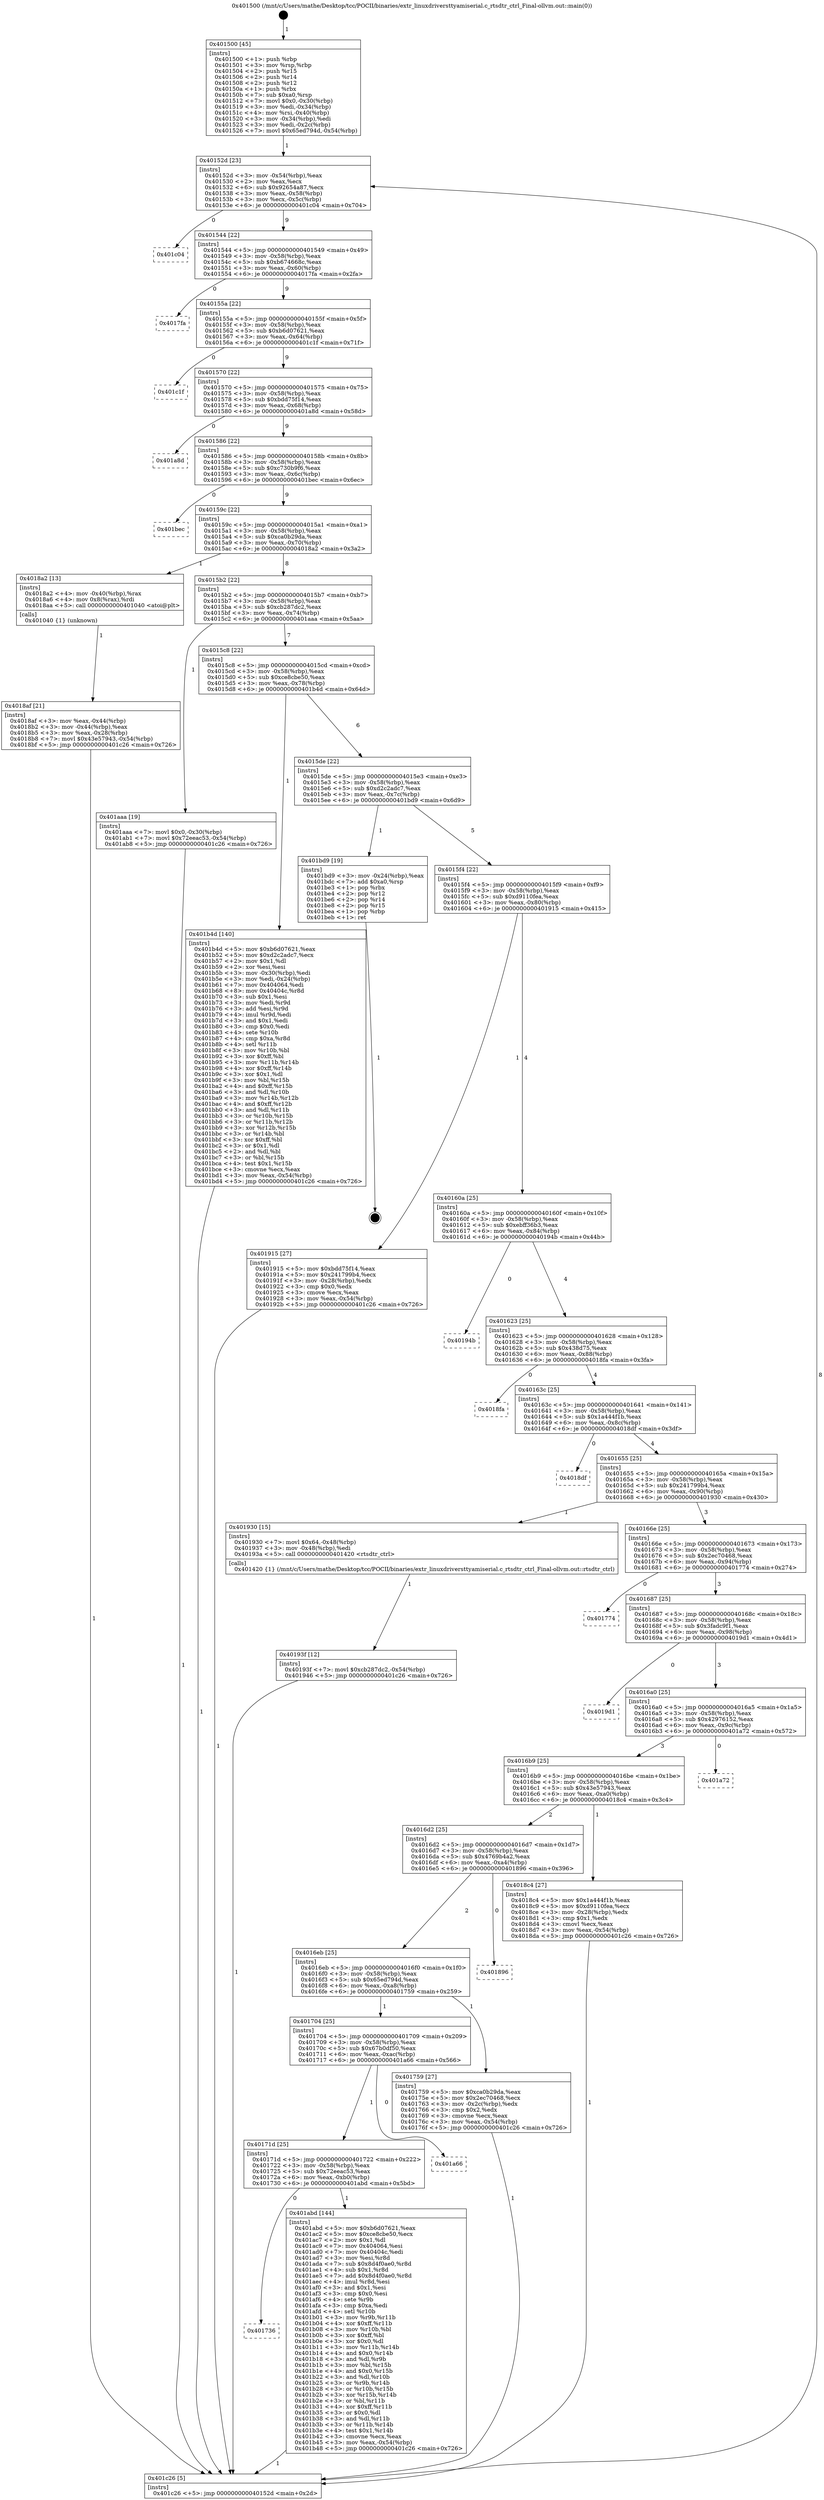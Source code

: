 digraph "0x401500" {
  label = "0x401500 (/mnt/c/Users/mathe/Desktop/tcc/POCII/binaries/extr_linuxdriversttyamiserial.c_rtsdtr_ctrl_Final-ollvm.out::main(0))"
  labelloc = "t"
  node[shape=record]

  Entry [label="",width=0.3,height=0.3,shape=circle,fillcolor=black,style=filled]
  "0x40152d" [label="{
     0x40152d [23]\l
     | [instrs]\l
     &nbsp;&nbsp;0x40152d \<+3\>: mov -0x54(%rbp),%eax\l
     &nbsp;&nbsp;0x401530 \<+2\>: mov %eax,%ecx\l
     &nbsp;&nbsp;0x401532 \<+6\>: sub $0x92654a87,%ecx\l
     &nbsp;&nbsp;0x401538 \<+3\>: mov %eax,-0x58(%rbp)\l
     &nbsp;&nbsp;0x40153b \<+3\>: mov %ecx,-0x5c(%rbp)\l
     &nbsp;&nbsp;0x40153e \<+6\>: je 0000000000401c04 \<main+0x704\>\l
  }"]
  "0x401c04" [label="{
     0x401c04\l
  }", style=dashed]
  "0x401544" [label="{
     0x401544 [22]\l
     | [instrs]\l
     &nbsp;&nbsp;0x401544 \<+5\>: jmp 0000000000401549 \<main+0x49\>\l
     &nbsp;&nbsp;0x401549 \<+3\>: mov -0x58(%rbp),%eax\l
     &nbsp;&nbsp;0x40154c \<+5\>: sub $0xb674668c,%eax\l
     &nbsp;&nbsp;0x401551 \<+3\>: mov %eax,-0x60(%rbp)\l
     &nbsp;&nbsp;0x401554 \<+6\>: je 00000000004017fa \<main+0x2fa\>\l
  }"]
  Exit [label="",width=0.3,height=0.3,shape=circle,fillcolor=black,style=filled,peripheries=2]
  "0x4017fa" [label="{
     0x4017fa\l
  }", style=dashed]
  "0x40155a" [label="{
     0x40155a [22]\l
     | [instrs]\l
     &nbsp;&nbsp;0x40155a \<+5\>: jmp 000000000040155f \<main+0x5f\>\l
     &nbsp;&nbsp;0x40155f \<+3\>: mov -0x58(%rbp),%eax\l
     &nbsp;&nbsp;0x401562 \<+5\>: sub $0xb6d07621,%eax\l
     &nbsp;&nbsp;0x401567 \<+3\>: mov %eax,-0x64(%rbp)\l
     &nbsp;&nbsp;0x40156a \<+6\>: je 0000000000401c1f \<main+0x71f\>\l
  }"]
  "0x401736" [label="{
     0x401736\l
  }", style=dashed]
  "0x401c1f" [label="{
     0x401c1f\l
  }", style=dashed]
  "0x401570" [label="{
     0x401570 [22]\l
     | [instrs]\l
     &nbsp;&nbsp;0x401570 \<+5\>: jmp 0000000000401575 \<main+0x75\>\l
     &nbsp;&nbsp;0x401575 \<+3\>: mov -0x58(%rbp),%eax\l
     &nbsp;&nbsp;0x401578 \<+5\>: sub $0xbdd75f14,%eax\l
     &nbsp;&nbsp;0x40157d \<+3\>: mov %eax,-0x68(%rbp)\l
     &nbsp;&nbsp;0x401580 \<+6\>: je 0000000000401a8d \<main+0x58d\>\l
  }"]
  "0x401abd" [label="{
     0x401abd [144]\l
     | [instrs]\l
     &nbsp;&nbsp;0x401abd \<+5\>: mov $0xb6d07621,%eax\l
     &nbsp;&nbsp;0x401ac2 \<+5\>: mov $0xce8cbe50,%ecx\l
     &nbsp;&nbsp;0x401ac7 \<+2\>: mov $0x1,%dl\l
     &nbsp;&nbsp;0x401ac9 \<+7\>: mov 0x404064,%esi\l
     &nbsp;&nbsp;0x401ad0 \<+7\>: mov 0x40404c,%edi\l
     &nbsp;&nbsp;0x401ad7 \<+3\>: mov %esi,%r8d\l
     &nbsp;&nbsp;0x401ada \<+7\>: sub $0x8d4f0ae0,%r8d\l
     &nbsp;&nbsp;0x401ae1 \<+4\>: sub $0x1,%r8d\l
     &nbsp;&nbsp;0x401ae5 \<+7\>: add $0x8d4f0ae0,%r8d\l
     &nbsp;&nbsp;0x401aec \<+4\>: imul %r8d,%esi\l
     &nbsp;&nbsp;0x401af0 \<+3\>: and $0x1,%esi\l
     &nbsp;&nbsp;0x401af3 \<+3\>: cmp $0x0,%esi\l
     &nbsp;&nbsp;0x401af6 \<+4\>: sete %r9b\l
     &nbsp;&nbsp;0x401afa \<+3\>: cmp $0xa,%edi\l
     &nbsp;&nbsp;0x401afd \<+4\>: setl %r10b\l
     &nbsp;&nbsp;0x401b01 \<+3\>: mov %r9b,%r11b\l
     &nbsp;&nbsp;0x401b04 \<+4\>: xor $0xff,%r11b\l
     &nbsp;&nbsp;0x401b08 \<+3\>: mov %r10b,%bl\l
     &nbsp;&nbsp;0x401b0b \<+3\>: xor $0xff,%bl\l
     &nbsp;&nbsp;0x401b0e \<+3\>: xor $0x0,%dl\l
     &nbsp;&nbsp;0x401b11 \<+3\>: mov %r11b,%r14b\l
     &nbsp;&nbsp;0x401b14 \<+4\>: and $0x0,%r14b\l
     &nbsp;&nbsp;0x401b18 \<+3\>: and %dl,%r9b\l
     &nbsp;&nbsp;0x401b1b \<+3\>: mov %bl,%r15b\l
     &nbsp;&nbsp;0x401b1e \<+4\>: and $0x0,%r15b\l
     &nbsp;&nbsp;0x401b22 \<+3\>: and %dl,%r10b\l
     &nbsp;&nbsp;0x401b25 \<+3\>: or %r9b,%r14b\l
     &nbsp;&nbsp;0x401b28 \<+3\>: or %r10b,%r15b\l
     &nbsp;&nbsp;0x401b2b \<+3\>: xor %r15b,%r14b\l
     &nbsp;&nbsp;0x401b2e \<+3\>: or %bl,%r11b\l
     &nbsp;&nbsp;0x401b31 \<+4\>: xor $0xff,%r11b\l
     &nbsp;&nbsp;0x401b35 \<+3\>: or $0x0,%dl\l
     &nbsp;&nbsp;0x401b38 \<+3\>: and %dl,%r11b\l
     &nbsp;&nbsp;0x401b3b \<+3\>: or %r11b,%r14b\l
     &nbsp;&nbsp;0x401b3e \<+4\>: test $0x1,%r14b\l
     &nbsp;&nbsp;0x401b42 \<+3\>: cmovne %ecx,%eax\l
     &nbsp;&nbsp;0x401b45 \<+3\>: mov %eax,-0x54(%rbp)\l
     &nbsp;&nbsp;0x401b48 \<+5\>: jmp 0000000000401c26 \<main+0x726\>\l
  }"]
  "0x401a8d" [label="{
     0x401a8d\l
  }", style=dashed]
  "0x401586" [label="{
     0x401586 [22]\l
     | [instrs]\l
     &nbsp;&nbsp;0x401586 \<+5\>: jmp 000000000040158b \<main+0x8b\>\l
     &nbsp;&nbsp;0x40158b \<+3\>: mov -0x58(%rbp),%eax\l
     &nbsp;&nbsp;0x40158e \<+5\>: sub $0xc730b9f6,%eax\l
     &nbsp;&nbsp;0x401593 \<+3\>: mov %eax,-0x6c(%rbp)\l
     &nbsp;&nbsp;0x401596 \<+6\>: je 0000000000401bec \<main+0x6ec\>\l
  }"]
  "0x40171d" [label="{
     0x40171d [25]\l
     | [instrs]\l
     &nbsp;&nbsp;0x40171d \<+5\>: jmp 0000000000401722 \<main+0x222\>\l
     &nbsp;&nbsp;0x401722 \<+3\>: mov -0x58(%rbp),%eax\l
     &nbsp;&nbsp;0x401725 \<+5\>: sub $0x72eeac53,%eax\l
     &nbsp;&nbsp;0x40172a \<+6\>: mov %eax,-0xb0(%rbp)\l
     &nbsp;&nbsp;0x401730 \<+6\>: je 0000000000401abd \<main+0x5bd\>\l
  }"]
  "0x401bec" [label="{
     0x401bec\l
  }", style=dashed]
  "0x40159c" [label="{
     0x40159c [22]\l
     | [instrs]\l
     &nbsp;&nbsp;0x40159c \<+5\>: jmp 00000000004015a1 \<main+0xa1\>\l
     &nbsp;&nbsp;0x4015a1 \<+3\>: mov -0x58(%rbp),%eax\l
     &nbsp;&nbsp;0x4015a4 \<+5\>: sub $0xca0b29da,%eax\l
     &nbsp;&nbsp;0x4015a9 \<+3\>: mov %eax,-0x70(%rbp)\l
     &nbsp;&nbsp;0x4015ac \<+6\>: je 00000000004018a2 \<main+0x3a2\>\l
  }"]
  "0x401a66" [label="{
     0x401a66\l
  }", style=dashed]
  "0x4018a2" [label="{
     0x4018a2 [13]\l
     | [instrs]\l
     &nbsp;&nbsp;0x4018a2 \<+4\>: mov -0x40(%rbp),%rax\l
     &nbsp;&nbsp;0x4018a6 \<+4\>: mov 0x8(%rax),%rdi\l
     &nbsp;&nbsp;0x4018aa \<+5\>: call 0000000000401040 \<atoi@plt\>\l
     | [calls]\l
     &nbsp;&nbsp;0x401040 \{1\} (unknown)\l
  }"]
  "0x4015b2" [label="{
     0x4015b2 [22]\l
     | [instrs]\l
     &nbsp;&nbsp;0x4015b2 \<+5\>: jmp 00000000004015b7 \<main+0xb7\>\l
     &nbsp;&nbsp;0x4015b7 \<+3\>: mov -0x58(%rbp),%eax\l
     &nbsp;&nbsp;0x4015ba \<+5\>: sub $0xcb287dc2,%eax\l
     &nbsp;&nbsp;0x4015bf \<+3\>: mov %eax,-0x74(%rbp)\l
     &nbsp;&nbsp;0x4015c2 \<+6\>: je 0000000000401aaa \<main+0x5aa\>\l
  }"]
  "0x40193f" [label="{
     0x40193f [12]\l
     | [instrs]\l
     &nbsp;&nbsp;0x40193f \<+7\>: movl $0xcb287dc2,-0x54(%rbp)\l
     &nbsp;&nbsp;0x401946 \<+5\>: jmp 0000000000401c26 \<main+0x726\>\l
  }"]
  "0x401aaa" [label="{
     0x401aaa [19]\l
     | [instrs]\l
     &nbsp;&nbsp;0x401aaa \<+7\>: movl $0x0,-0x30(%rbp)\l
     &nbsp;&nbsp;0x401ab1 \<+7\>: movl $0x72eeac53,-0x54(%rbp)\l
     &nbsp;&nbsp;0x401ab8 \<+5\>: jmp 0000000000401c26 \<main+0x726\>\l
  }"]
  "0x4015c8" [label="{
     0x4015c8 [22]\l
     | [instrs]\l
     &nbsp;&nbsp;0x4015c8 \<+5\>: jmp 00000000004015cd \<main+0xcd\>\l
     &nbsp;&nbsp;0x4015cd \<+3\>: mov -0x58(%rbp),%eax\l
     &nbsp;&nbsp;0x4015d0 \<+5\>: sub $0xce8cbe50,%eax\l
     &nbsp;&nbsp;0x4015d5 \<+3\>: mov %eax,-0x78(%rbp)\l
     &nbsp;&nbsp;0x4015d8 \<+6\>: je 0000000000401b4d \<main+0x64d\>\l
  }"]
  "0x4018af" [label="{
     0x4018af [21]\l
     | [instrs]\l
     &nbsp;&nbsp;0x4018af \<+3\>: mov %eax,-0x44(%rbp)\l
     &nbsp;&nbsp;0x4018b2 \<+3\>: mov -0x44(%rbp),%eax\l
     &nbsp;&nbsp;0x4018b5 \<+3\>: mov %eax,-0x28(%rbp)\l
     &nbsp;&nbsp;0x4018b8 \<+7\>: movl $0x43e57943,-0x54(%rbp)\l
     &nbsp;&nbsp;0x4018bf \<+5\>: jmp 0000000000401c26 \<main+0x726\>\l
  }"]
  "0x401b4d" [label="{
     0x401b4d [140]\l
     | [instrs]\l
     &nbsp;&nbsp;0x401b4d \<+5\>: mov $0xb6d07621,%eax\l
     &nbsp;&nbsp;0x401b52 \<+5\>: mov $0xd2c2adc7,%ecx\l
     &nbsp;&nbsp;0x401b57 \<+2\>: mov $0x1,%dl\l
     &nbsp;&nbsp;0x401b59 \<+2\>: xor %esi,%esi\l
     &nbsp;&nbsp;0x401b5b \<+3\>: mov -0x30(%rbp),%edi\l
     &nbsp;&nbsp;0x401b5e \<+3\>: mov %edi,-0x24(%rbp)\l
     &nbsp;&nbsp;0x401b61 \<+7\>: mov 0x404064,%edi\l
     &nbsp;&nbsp;0x401b68 \<+8\>: mov 0x40404c,%r8d\l
     &nbsp;&nbsp;0x401b70 \<+3\>: sub $0x1,%esi\l
     &nbsp;&nbsp;0x401b73 \<+3\>: mov %edi,%r9d\l
     &nbsp;&nbsp;0x401b76 \<+3\>: add %esi,%r9d\l
     &nbsp;&nbsp;0x401b79 \<+4\>: imul %r9d,%edi\l
     &nbsp;&nbsp;0x401b7d \<+3\>: and $0x1,%edi\l
     &nbsp;&nbsp;0x401b80 \<+3\>: cmp $0x0,%edi\l
     &nbsp;&nbsp;0x401b83 \<+4\>: sete %r10b\l
     &nbsp;&nbsp;0x401b87 \<+4\>: cmp $0xa,%r8d\l
     &nbsp;&nbsp;0x401b8b \<+4\>: setl %r11b\l
     &nbsp;&nbsp;0x401b8f \<+3\>: mov %r10b,%bl\l
     &nbsp;&nbsp;0x401b92 \<+3\>: xor $0xff,%bl\l
     &nbsp;&nbsp;0x401b95 \<+3\>: mov %r11b,%r14b\l
     &nbsp;&nbsp;0x401b98 \<+4\>: xor $0xff,%r14b\l
     &nbsp;&nbsp;0x401b9c \<+3\>: xor $0x1,%dl\l
     &nbsp;&nbsp;0x401b9f \<+3\>: mov %bl,%r15b\l
     &nbsp;&nbsp;0x401ba2 \<+4\>: and $0xff,%r15b\l
     &nbsp;&nbsp;0x401ba6 \<+3\>: and %dl,%r10b\l
     &nbsp;&nbsp;0x401ba9 \<+3\>: mov %r14b,%r12b\l
     &nbsp;&nbsp;0x401bac \<+4\>: and $0xff,%r12b\l
     &nbsp;&nbsp;0x401bb0 \<+3\>: and %dl,%r11b\l
     &nbsp;&nbsp;0x401bb3 \<+3\>: or %r10b,%r15b\l
     &nbsp;&nbsp;0x401bb6 \<+3\>: or %r11b,%r12b\l
     &nbsp;&nbsp;0x401bb9 \<+3\>: xor %r12b,%r15b\l
     &nbsp;&nbsp;0x401bbc \<+3\>: or %r14b,%bl\l
     &nbsp;&nbsp;0x401bbf \<+3\>: xor $0xff,%bl\l
     &nbsp;&nbsp;0x401bc2 \<+3\>: or $0x1,%dl\l
     &nbsp;&nbsp;0x401bc5 \<+2\>: and %dl,%bl\l
     &nbsp;&nbsp;0x401bc7 \<+3\>: or %bl,%r15b\l
     &nbsp;&nbsp;0x401bca \<+4\>: test $0x1,%r15b\l
     &nbsp;&nbsp;0x401bce \<+3\>: cmovne %ecx,%eax\l
     &nbsp;&nbsp;0x401bd1 \<+3\>: mov %eax,-0x54(%rbp)\l
     &nbsp;&nbsp;0x401bd4 \<+5\>: jmp 0000000000401c26 \<main+0x726\>\l
  }"]
  "0x4015de" [label="{
     0x4015de [22]\l
     | [instrs]\l
     &nbsp;&nbsp;0x4015de \<+5\>: jmp 00000000004015e3 \<main+0xe3\>\l
     &nbsp;&nbsp;0x4015e3 \<+3\>: mov -0x58(%rbp),%eax\l
     &nbsp;&nbsp;0x4015e6 \<+5\>: sub $0xd2c2adc7,%eax\l
     &nbsp;&nbsp;0x4015eb \<+3\>: mov %eax,-0x7c(%rbp)\l
     &nbsp;&nbsp;0x4015ee \<+6\>: je 0000000000401bd9 \<main+0x6d9\>\l
  }"]
  "0x401500" [label="{
     0x401500 [45]\l
     | [instrs]\l
     &nbsp;&nbsp;0x401500 \<+1\>: push %rbp\l
     &nbsp;&nbsp;0x401501 \<+3\>: mov %rsp,%rbp\l
     &nbsp;&nbsp;0x401504 \<+2\>: push %r15\l
     &nbsp;&nbsp;0x401506 \<+2\>: push %r14\l
     &nbsp;&nbsp;0x401508 \<+2\>: push %r12\l
     &nbsp;&nbsp;0x40150a \<+1\>: push %rbx\l
     &nbsp;&nbsp;0x40150b \<+7\>: sub $0xa0,%rsp\l
     &nbsp;&nbsp;0x401512 \<+7\>: movl $0x0,-0x30(%rbp)\l
     &nbsp;&nbsp;0x401519 \<+3\>: mov %edi,-0x34(%rbp)\l
     &nbsp;&nbsp;0x40151c \<+4\>: mov %rsi,-0x40(%rbp)\l
     &nbsp;&nbsp;0x401520 \<+3\>: mov -0x34(%rbp),%edi\l
     &nbsp;&nbsp;0x401523 \<+3\>: mov %edi,-0x2c(%rbp)\l
     &nbsp;&nbsp;0x401526 \<+7\>: movl $0x65ed794d,-0x54(%rbp)\l
  }"]
  "0x401bd9" [label="{
     0x401bd9 [19]\l
     | [instrs]\l
     &nbsp;&nbsp;0x401bd9 \<+3\>: mov -0x24(%rbp),%eax\l
     &nbsp;&nbsp;0x401bdc \<+7\>: add $0xa0,%rsp\l
     &nbsp;&nbsp;0x401be3 \<+1\>: pop %rbx\l
     &nbsp;&nbsp;0x401be4 \<+2\>: pop %r12\l
     &nbsp;&nbsp;0x401be6 \<+2\>: pop %r14\l
     &nbsp;&nbsp;0x401be8 \<+2\>: pop %r15\l
     &nbsp;&nbsp;0x401bea \<+1\>: pop %rbp\l
     &nbsp;&nbsp;0x401beb \<+1\>: ret\l
  }"]
  "0x4015f4" [label="{
     0x4015f4 [22]\l
     | [instrs]\l
     &nbsp;&nbsp;0x4015f4 \<+5\>: jmp 00000000004015f9 \<main+0xf9\>\l
     &nbsp;&nbsp;0x4015f9 \<+3\>: mov -0x58(%rbp),%eax\l
     &nbsp;&nbsp;0x4015fc \<+5\>: sub $0xd9110fea,%eax\l
     &nbsp;&nbsp;0x401601 \<+3\>: mov %eax,-0x80(%rbp)\l
     &nbsp;&nbsp;0x401604 \<+6\>: je 0000000000401915 \<main+0x415\>\l
  }"]
  "0x401c26" [label="{
     0x401c26 [5]\l
     | [instrs]\l
     &nbsp;&nbsp;0x401c26 \<+5\>: jmp 000000000040152d \<main+0x2d\>\l
  }"]
  "0x401915" [label="{
     0x401915 [27]\l
     | [instrs]\l
     &nbsp;&nbsp;0x401915 \<+5\>: mov $0xbdd75f14,%eax\l
     &nbsp;&nbsp;0x40191a \<+5\>: mov $0x241799b4,%ecx\l
     &nbsp;&nbsp;0x40191f \<+3\>: mov -0x28(%rbp),%edx\l
     &nbsp;&nbsp;0x401922 \<+3\>: cmp $0x0,%edx\l
     &nbsp;&nbsp;0x401925 \<+3\>: cmove %ecx,%eax\l
     &nbsp;&nbsp;0x401928 \<+3\>: mov %eax,-0x54(%rbp)\l
     &nbsp;&nbsp;0x40192b \<+5\>: jmp 0000000000401c26 \<main+0x726\>\l
  }"]
  "0x40160a" [label="{
     0x40160a [25]\l
     | [instrs]\l
     &nbsp;&nbsp;0x40160a \<+5\>: jmp 000000000040160f \<main+0x10f\>\l
     &nbsp;&nbsp;0x40160f \<+3\>: mov -0x58(%rbp),%eax\l
     &nbsp;&nbsp;0x401612 \<+5\>: sub $0xebff36b3,%eax\l
     &nbsp;&nbsp;0x401617 \<+6\>: mov %eax,-0x84(%rbp)\l
     &nbsp;&nbsp;0x40161d \<+6\>: je 000000000040194b \<main+0x44b\>\l
  }"]
  "0x401704" [label="{
     0x401704 [25]\l
     | [instrs]\l
     &nbsp;&nbsp;0x401704 \<+5\>: jmp 0000000000401709 \<main+0x209\>\l
     &nbsp;&nbsp;0x401709 \<+3\>: mov -0x58(%rbp),%eax\l
     &nbsp;&nbsp;0x40170c \<+5\>: sub $0x67b0df50,%eax\l
     &nbsp;&nbsp;0x401711 \<+6\>: mov %eax,-0xac(%rbp)\l
     &nbsp;&nbsp;0x401717 \<+6\>: je 0000000000401a66 \<main+0x566\>\l
  }"]
  "0x40194b" [label="{
     0x40194b\l
  }", style=dashed]
  "0x401623" [label="{
     0x401623 [25]\l
     | [instrs]\l
     &nbsp;&nbsp;0x401623 \<+5\>: jmp 0000000000401628 \<main+0x128\>\l
     &nbsp;&nbsp;0x401628 \<+3\>: mov -0x58(%rbp),%eax\l
     &nbsp;&nbsp;0x40162b \<+5\>: sub $0x438d75,%eax\l
     &nbsp;&nbsp;0x401630 \<+6\>: mov %eax,-0x88(%rbp)\l
     &nbsp;&nbsp;0x401636 \<+6\>: je 00000000004018fa \<main+0x3fa\>\l
  }"]
  "0x401759" [label="{
     0x401759 [27]\l
     | [instrs]\l
     &nbsp;&nbsp;0x401759 \<+5\>: mov $0xca0b29da,%eax\l
     &nbsp;&nbsp;0x40175e \<+5\>: mov $0x2ec70468,%ecx\l
     &nbsp;&nbsp;0x401763 \<+3\>: mov -0x2c(%rbp),%edx\l
     &nbsp;&nbsp;0x401766 \<+3\>: cmp $0x2,%edx\l
     &nbsp;&nbsp;0x401769 \<+3\>: cmovne %ecx,%eax\l
     &nbsp;&nbsp;0x40176c \<+3\>: mov %eax,-0x54(%rbp)\l
     &nbsp;&nbsp;0x40176f \<+5\>: jmp 0000000000401c26 \<main+0x726\>\l
  }"]
  "0x4018fa" [label="{
     0x4018fa\l
  }", style=dashed]
  "0x40163c" [label="{
     0x40163c [25]\l
     | [instrs]\l
     &nbsp;&nbsp;0x40163c \<+5\>: jmp 0000000000401641 \<main+0x141\>\l
     &nbsp;&nbsp;0x401641 \<+3\>: mov -0x58(%rbp),%eax\l
     &nbsp;&nbsp;0x401644 \<+5\>: sub $0x1a444f1b,%eax\l
     &nbsp;&nbsp;0x401649 \<+6\>: mov %eax,-0x8c(%rbp)\l
     &nbsp;&nbsp;0x40164f \<+6\>: je 00000000004018df \<main+0x3df\>\l
  }"]
  "0x4016eb" [label="{
     0x4016eb [25]\l
     | [instrs]\l
     &nbsp;&nbsp;0x4016eb \<+5\>: jmp 00000000004016f0 \<main+0x1f0\>\l
     &nbsp;&nbsp;0x4016f0 \<+3\>: mov -0x58(%rbp),%eax\l
     &nbsp;&nbsp;0x4016f3 \<+5\>: sub $0x65ed794d,%eax\l
     &nbsp;&nbsp;0x4016f8 \<+6\>: mov %eax,-0xa8(%rbp)\l
     &nbsp;&nbsp;0x4016fe \<+6\>: je 0000000000401759 \<main+0x259\>\l
  }"]
  "0x4018df" [label="{
     0x4018df\l
  }", style=dashed]
  "0x401655" [label="{
     0x401655 [25]\l
     | [instrs]\l
     &nbsp;&nbsp;0x401655 \<+5\>: jmp 000000000040165a \<main+0x15a\>\l
     &nbsp;&nbsp;0x40165a \<+3\>: mov -0x58(%rbp),%eax\l
     &nbsp;&nbsp;0x40165d \<+5\>: sub $0x241799b4,%eax\l
     &nbsp;&nbsp;0x401662 \<+6\>: mov %eax,-0x90(%rbp)\l
     &nbsp;&nbsp;0x401668 \<+6\>: je 0000000000401930 \<main+0x430\>\l
  }"]
  "0x401896" [label="{
     0x401896\l
  }", style=dashed]
  "0x401930" [label="{
     0x401930 [15]\l
     | [instrs]\l
     &nbsp;&nbsp;0x401930 \<+7\>: movl $0x64,-0x48(%rbp)\l
     &nbsp;&nbsp;0x401937 \<+3\>: mov -0x48(%rbp),%edi\l
     &nbsp;&nbsp;0x40193a \<+5\>: call 0000000000401420 \<rtsdtr_ctrl\>\l
     | [calls]\l
     &nbsp;&nbsp;0x401420 \{1\} (/mnt/c/Users/mathe/Desktop/tcc/POCII/binaries/extr_linuxdriversttyamiserial.c_rtsdtr_ctrl_Final-ollvm.out::rtsdtr_ctrl)\l
  }"]
  "0x40166e" [label="{
     0x40166e [25]\l
     | [instrs]\l
     &nbsp;&nbsp;0x40166e \<+5\>: jmp 0000000000401673 \<main+0x173\>\l
     &nbsp;&nbsp;0x401673 \<+3\>: mov -0x58(%rbp),%eax\l
     &nbsp;&nbsp;0x401676 \<+5\>: sub $0x2ec70468,%eax\l
     &nbsp;&nbsp;0x40167b \<+6\>: mov %eax,-0x94(%rbp)\l
     &nbsp;&nbsp;0x401681 \<+6\>: je 0000000000401774 \<main+0x274\>\l
  }"]
  "0x4016d2" [label="{
     0x4016d2 [25]\l
     | [instrs]\l
     &nbsp;&nbsp;0x4016d2 \<+5\>: jmp 00000000004016d7 \<main+0x1d7\>\l
     &nbsp;&nbsp;0x4016d7 \<+3\>: mov -0x58(%rbp),%eax\l
     &nbsp;&nbsp;0x4016da \<+5\>: sub $0x4769b4a2,%eax\l
     &nbsp;&nbsp;0x4016df \<+6\>: mov %eax,-0xa4(%rbp)\l
     &nbsp;&nbsp;0x4016e5 \<+6\>: je 0000000000401896 \<main+0x396\>\l
  }"]
  "0x401774" [label="{
     0x401774\l
  }", style=dashed]
  "0x401687" [label="{
     0x401687 [25]\l
     | [instrs]\l
     &nbsp;&nbsp;0x401687 \<+5\>: jmp 000000000040168c \<main+0x18c\>\l
     &nbsp;&nbsp;0x40168c \<+3\>: mov -0x58(%rbp),%eax\l
     &nbsp;&nbsp;0x40168f \<+5\>: sub $0x3fadc9f1,%eax\l
     &nbsp;&nbsp;0x401694 \<+6\>: mov %eax,-0x98(%rbp)\l
     &nbsp;&nbsp;0x40169a \<+6\>: je 00000000004019d1 \<main+0x4d1\>\l
  }"]
  "0x4018c4" [label="{
     0x4018c4 [27]\l
     | [instrs]\l
     &nbsp;&nbsp;0x4018c4 \<+5\>: mov $0x1a444f1b,%eax\l
     &nbsp;&nbsp;0x4018c9 \<+5\>: mov $0xd9110fea,%ecx\l
     &nbsp;&nbsp;0x4018ce \<+3\>: mov -0x28(%rbp),%edx\l
     &nbsp;&nbsp;0x4018d1 \<+3\>: cmp $0x1,%edx\l
     &nbsp;&nbsp;0x4018d4 \<+3\>: cmovl %ecx,%eax\l
     &nbsp;&nbsp;0x4018d7 \<+3\>: mov %eax,-0x54(%rbp)\l
     &nbsp;&nbsp;0x4018da \<+5\>: jmp 0000000000401c26 \<main+0x726\>\l
  }"]
  "0x4019d1" [label="{
     0x4019d1\l
  }", style=dashed]
  "0x4016a0" [label="{
     0x4016a0 [25]\l
     | [instrs]\l
     &nbsp;&nbsp;0x4016a0 \<+5\>: jmp 00000000004016a5 \<main+0x1a5\>\l
     &nbsp;&nbsp;0x4016a5 \<+3\>: mov -0x58(%rbp),%eax\l
     &nbsp;&nbsp;0x4016a8 \<+5\>: sub $0x42976152,%eax\l
     &nbsp;&nbsp;0x4016ad \<+6\>: mov %eax,-0x9c(%rbp)\l
     &nbsp;&nbsp;0x4016b3 \<+6\>: je 0000000000401a72 \<main+0x572\>\l
  }"]
  "0x4016b9" [label="{
     0x4016b9 [25]\l
     | [instrs]\l
     &nbsp;&nbsp;0x4016b9 \<+5\>: jmp 00000000004016be \<main+0x1be\>\l
     &nbsp;&nbsp;0x4016be \<+3\>: mov -0x58(%rbp),%eax\l
     &nbsp;&nbsp;0x4016c1 \<+5\>: sub $0x43e57943,%eax\l
     &nbsp;&nbsp;0x4016c6 \<+6\>: mov %eax,-0xa0(%rbp)\l
     &nbsp;&nbsp;0x4016cc \<+6\>: je 00000000004018c4 \<main+0x3c4\>\l
  }"]
  "0x401a72" [label="{
     0x401a72\l
  }", style=dashed]
  Entry -> "0x401500" [label=" 1"]
  "0x40152d" -> "0x401c04" [label=" 0"]
  "0x40152d" -> "0x401544" [label=" 9"]
  "0x401bd9" -> Exit [label=" 1"]
  "0x401544" -> "0x4017fa" [label=" 0"]
  "0x401544" -> "0x40155a" [label=" 9"]
  "0x401b4d" -> "0x401c26" [label=" 1"]
  "0x40155a" -> "0x401c1f" [label=" 0"]
  "0x40155a" -> "0x401570" [label=" 9"]
  "0x401abd" -> "0x401c26" [label=" 1"]
  "0x401570" -> "0x401a8d" [label=" 0"]
  "0x401570" -> "0x401586" [label=" 9"]
  "0x40171d" -> "0x401736" [label=" 0"]
  "0x401586" -> "0x401bec" [label=" 0"]
  "0x401586" -> "0x40159c" [label=" 9"]
  "0x40171d" -> "0x401abd" [label=" 1"]
  "0x40159c" -> "0x4018a2" [label=" 1"]
  "0x40159c" -> "0x4015b2" [label=" 8"]
  "0x401704" -> "0x40171d" [label=" 1"]
  "0x4015b2" -> "0x401aaa" [label=" 1"]
  "0x4015b2" -> "0x4015c8" [label=" 7"]
  "0x401704" -> "0x401a66" [label=" 0"]
  "0x4015c8" -> "0x401b4d" [label=" 1"]
  "0x4015c8" -> "0x4015de" [label=" 6"]
  "0x401aaa" -> "0x401c26" [label=" 1"]
  "0x4015de" -> "0x401bd9" [label=" 1"]
  "0x4015de" -> "0x4015f4" [label=" 5"]
  "0x40193f" -> "0x401c26" [label=" 1"]
  "0x4015f4" -> "0x401915" [label=" 1"]
  "0x4015f4" -> "0x40160a" [label=" 4"]
  "0x401930" -> "0x40193f" [label=" 1"]
  "0x40160a" -> "0x40194b" [label=" 0"]
  "0x40160a" -> "0x401623" [label=" 4"]
  "0x401915" -> "0x401c26" [label=" 1"]
  "0x401623" -> "0x4018fa" [label=" 0"]
  "0x401623" -> "0x40163c" [label=" 4"]
  "0x4018c4" -> "0x401c26" [label=" 1"]
  "0x40163c" -> "0x4018df" [label=" 0"]
  "0x40163c" -> "0x401655" [label=" 4"]
  "0x4018a2" -> "0x4018af" [label=" 1"]
  "0x401655" -> "0x401930" [label=" 1"]
  "0x401655" -> "0x40166e" [label=" 3"]
  "0x401c26" -> "0x40152d" [label=" 8"]
  "0x40166e" -> "0x401774" [label=" 0"]
  "0x40166e" -> "0x401687" [label=" 3"]
  "0x401759" -> "0x401c26" [label=" 1"]
  "0x401687" -> "0x4019d1" [label=" 0"]
  "0x401687" -> "0x4016a0" [label=" 3"]
  "0x4016eb" -> "0x401704" [label=" 1"]
  "0x4016a0" -> "0x401a72" [label=" 0"]
  "0x4016a0" -> "0x4016b9" [label=" 3"]
  "0x4016eb" -> "0x401759" [label=" 1"]
  "0x4016b9" -> "0x4018c4" [label=" 1"]
  "0x4016b9" -> "0x4016d2" [label=" 2"]
  "0x401500" -> "0x40152d" [label=" 1"]
  "0x4016d2" -> "0x401896" [label=" 0"]
  "0x4016d2" -> "0x4016eb" [label=" 2"]
  "0x4018af" -> "0x401c26" [label=" 1"]
}
